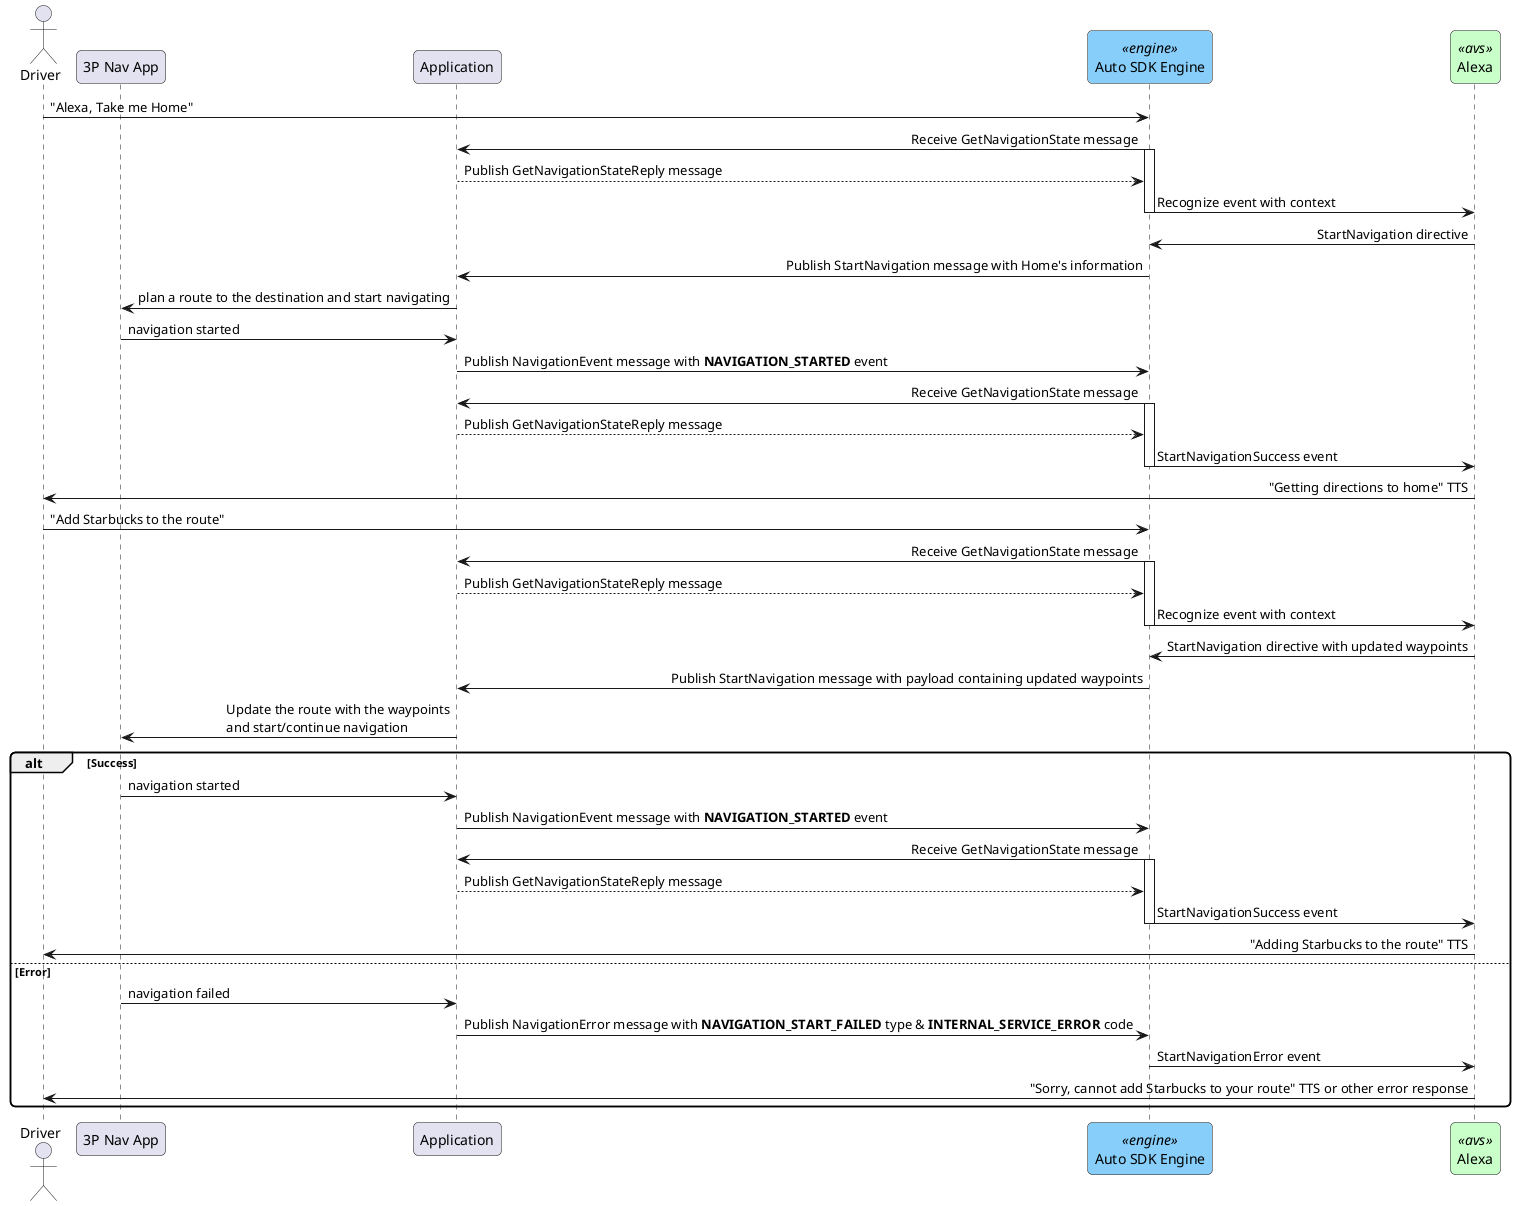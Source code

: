 @startuml

<style>
sequenceDiagram {
    .engine {
        BackgroundColor LightSkyBlue
        BorderColor CornflowerBlue
    }
    .avs {
        BackgroundColor TECHNOLOGY
        BorderColor Green
    }
}
</style>

skinparam roundcorner 10
skinparam sequenceMessageAlign direction

actor Driver
participant "3P Nav App" as Nav
participant Application
participant "Auto SDK Engine" as SDK  <<engine>>
participant  Alexa <<avs>>

Driver->SDK: "Alexa, Take me Home"
SDK-> Application : Receive GetNavigationState message
activate SDK
Application --> SDK : Publish GetNavigationStateReply message
SDK -> Alexa : Recognize event with context
deactivate SDK

Alexa->SDK : StartNavigation directive

SDK->Application : Publish StartNavigation message with Home's information
Application->Nav : plan a route to the destination and start navigating

Application<-Nav : navigation started

Application->SDK: Publish NavigationEvent message with **NAVIGATION_STARTED** event
SDK-> Application : Receive GetNavigationState message
activate SDK
Application --> SDK : Publish GetNavigationStateReply message
SDK->Alexa : StartNavigationSuccess event
deactivate SDK

Alexa->Driver : "Getting directions to home" TTS


Driver->SDK: "Add Starbucks to the route"
SDK-> Application : Receive GetNavigationState message
activate SDK
Application --> SDK : Publish GetNavigationStateReply message
SDK -> Alexa : Recognize event with context
deactivate SDK

Alexa->SDK : StartNavigation directive with updated waypoints

SDK->Application : Publish StartNavigation message with payload containing updated waypoints
Application->Nav : Update the route with the waypoints\nand start/continue navigation

alt Success
	Application<-Nav : navigation started
    Application->SDK: Publish NavigationEvent message with **NAVIGATION_STARTED** event
    SDK-> Application : Receive GetNavigationState message
    activate SDK
    Application --> SDK : Publish GetNavigationStateReply message
    SDK->Alexa : StartNavigationSuccess event
    deactivate SDK
    Alexa->Driver : "Adding Starbucks to the route" TTS
else Error
	Application<-Nav : navigation failed
    Application->SDK: Publish NavigationError message with **NAVIGATION_START_FAILED** type & **INTERNAL_SERVICE_ERROR** code
    SDK->Alexa : StartNavigationError event
    Alexa->Driver : "Sorry, cannot add Starbucks to your route" TTS or other error response
end

@enduml